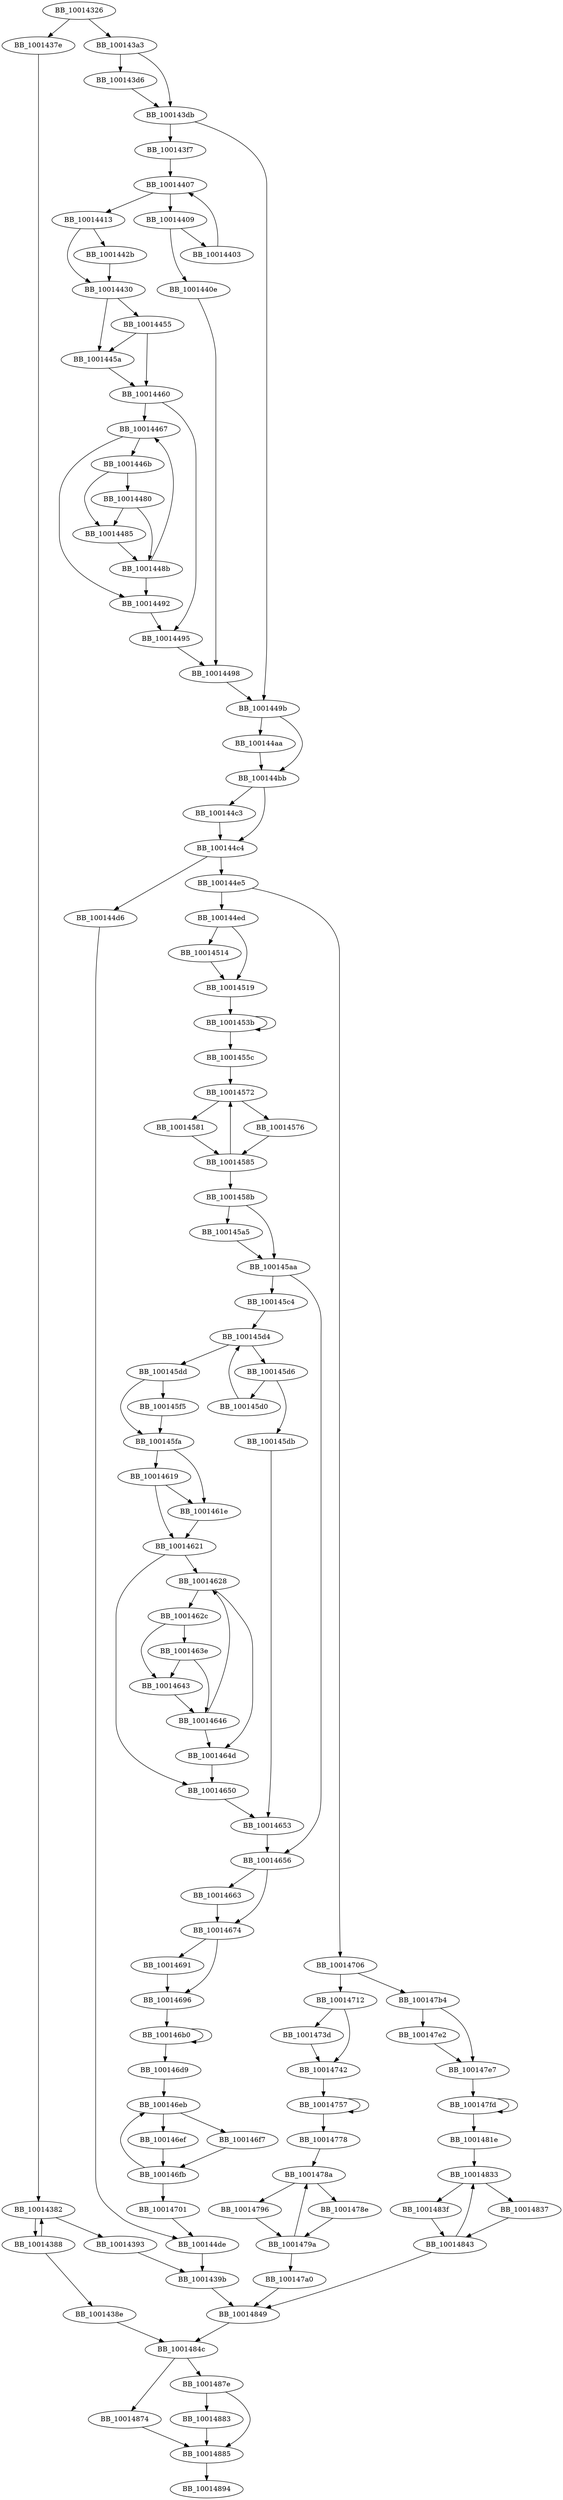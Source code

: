 DiGraph sub_10014326{
BB_10014326->BB_1001437e
BB_10014326->BB_100143a3
BB_1001437e->BB_10014382
BB_10014382->BB_10014388
BB_10014382->BB_10014393
BB_10014388->BB_10014382
BB_10014388->BB_1001438e
BB_1001438e->BB_1001484c
BB_10014393->BB_1001439b
BB_1001439b->BB_10014849
BB_100143a3->BB_100143d6
BB_100143a3->BB_100143db
BB_100143d6->BB_100143db
BB_100143db->BB_100143f7
BB_100143db->BB_1001449b
BB_100143f7->BB_10014407
BB_10014403->BB_10014407
BB_10014407->BB_10014409
BB_10014407->BB_10014413
BB_10014409->BB_10014403
BB_10014409->BB_1001440e
BB_1001440e->BB_10014498
BB_10014413->BB_1001442b
BB_10014413->BB_10014430
BB_1001442b->BB_10014430
BB_10014430->BB_10014455
BB_10014430->BB_1001445a
BB_10014455->BB_1001445a
BB_10014455->BB_10014460
BB_1001445a->BB_10014460
BB_10014460->BB_10014467
BB_10014460->BB_10014495
BB_10014467->BB_1001446b
BB_10014467->BB_10014492
BB_1001446b->BB_10014480
BB_1001446b->BB_10014485
BB_10014480->BB_10014485
BB_10014480->BB_1001448b
BB_10014485->BB_1001448b
BB_1001448b->BB_10014467
BB_1001448b->BB_10014492
BB_10014492->BB_10014495
BB_10014495->BB_10014498
BB_10014498->BB_1001449b
BB_1001449b->BB_100144aa
BB_1001449b->BB_100144bb
BB_100144aa->BB_100144bb
BB_100144bb->BB_100144c3
BB_100144bb->BB_100144c4
BB_100144c3->BB_100144c4
BB_100144c4->BB_100144d6
BB_100144c4->BB_100144e5
BB_100144d6->BB_100144de
BB_100144de->BB_1001439b
BB_100144e5->BB_100144ed
BB_100144e5->BB_10014706
BB_100144ed->BB_10014514
BB_100144ed->BB_10014519
BB_10014514->BB_10014519
BB_10014519->BB_1001453b
BB_1001453b->BB_1001453b
BB_1001453b->BB_1001455c
BB_1001455c->BB_10014572
BB_10014572->BB_10014576
BB_10014572->BB_10014581
BB_10014576->BB_10014585
BB_10014581->BB_10014585
BB_10014585->BB_10014572
BB_10014585->BB_1001458b
BB_1001458b->BB_100145a5
BB_1001458b->BB_100145aa
BB_100145a5->BB_100145aa
BB_100145aa->BB_100145c4
BB_100145aa->BB_10014656
BB_100145c4->BB_100145d4
BB_100145d0->BB_100145d4
BB_100145d4->BB_100145d6
BB_100145d4->BB_100145dd
BB_100145d6->BB_100145d0
BB_100145d6->BB_100145db
BB_100145db->BB_10014653
BB_100145dd->BB_100145f5
BB_100145dd->BB_100145fa
BB_100145f5->BB_100145fa
BB_100145fa->BB_10014619
BB_100145fa->BB_1001461e
BB_10014619->BB_1001461e
BB_10014619->BB_10014621
BB_1001461e->BB_10014621
BB_10014621->BB_10014628
BB_10014621->BB_10014650
BB_10014628->BB_1001462c
BB_10014628->BB_1001464d
BB_1001462c->BB_1001463e
BB_1001462c->BB_10014643
BB_1001463e->BB_10014643
BB_1001463e->BB_10014646
BB_10014643->BB_10014646
BB_10014646->BB_10014628
BB_10014646->BB_1001464d
BB_1001464d->BB_10014650
BB_10014650->BB_10014653
BB_10014653->BB_10014656
BB_10014656->BB_10014663
BB_10014656->BB_10014674
BB_10014663->BB_10014674
BB_10014674->BB_10014691
BB_10014674->BB_10014696
BB_10014691->BB_10014696
BB_10014696->BB_100146b0
BB_100146b0->BB_100146b0
BB_100146b0->BB_100146d9
BB_100146d9->BB_100146eb
BB_100146eb->BB_100146ef
BB_100146eb->BB_100146f7
BB_100146ef->BB_100146fb
BB_100146f7->BB_100146fb
BB_100146fb->BB_100146eb
BB_100146fb->BB_10014701
BB_10014701->BB_100144de
BB_10014706->BB_10014712
BB_10014706->BB_100147b4
BB_10014712->BB_1001473d
BB_10014712->BB_10014742
BB_1001473d->BB_10014742
BB_10014742->BB_10014757
BB_10014757->BB_10014757
BB_10014757->BB_10014778
BB_10014778->BB_1001478a
BB_1001478a->BB_1001478e
BB_1001478a->BB_10014796
BB_1001478e->BB_1001479a
BB_10014796->BB_1001479a
BB_1001479a->BB_1001478a
BB_1001479a->BB_100147a0
BB_100147a0->BB_10014849
BB_100147b4->BB_100147e2
BB_100147b4->BB_100147e7
BB_100147e2->BB_100147e7
BB_100147e7->BB_100147fd
BB_100147fd->BB_100147fd
BB_100147fd->BB_1001481e
BB_1001481e->BB_10014833
BB_10014833->BB_10014837
BB_10014833->BB_1001483f
BB_10014837->BB_10014843
BB_1001483f->BB_10014843
BB_10014843->BB_10014833
BB_10014843->BB_10014849
BB_10014849->BB_1001484c
BB_1001484c->BB_10014874
BB_1001484c->BB_1001487e
BB_10014874->BB_10014885
BB_1001487e->BB_10014883
BB_1001487e->BB_10014885
BB_10014883->BB_10014885
BB_10014885->BB_10014894
}

